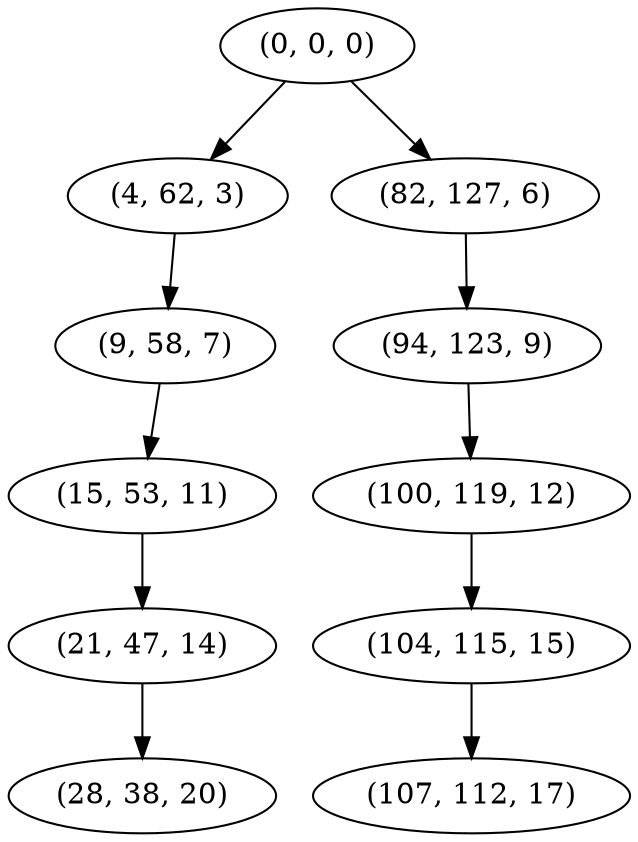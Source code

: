 digraph tree {
    "(0, 0, 0)";
    "(4, 62, 3)";
    "(9, 58, 7)";
    "(15, 53, 11)";
    "(21, 47, 14)";
    "(28, 38, 20)";
    "(82, 127, 6)";
    "(94, 123, 9)";
    "(100, 119, 12)";
    "(104, 115, 15)";
    "(107, 112, 17)";
    "(0, 0, 0)" -> "(4, 62, 3)";
    "(0, 0, 0)" -> "(82, 127, 6)";
    "(4, 62, 3)" -> "(9, 58, 7)";
    "(9, 58, 7)" -> "(15, 53, 11)";
    "(15, 53, 11)" -> "(21, 47, 14)";
    "(21, 47, 14)" -> "(28, 38, 20)";
    "(82, 127, 6)" -> "(94, 123, 9)";
    "(94, 123, 9)" -> "(100, 119, 12)";
    "(100, 119, 12)" -> "(104, 115, 15)";
    "(104, 115, 15)" -> "(107, 112, 17)";
}
